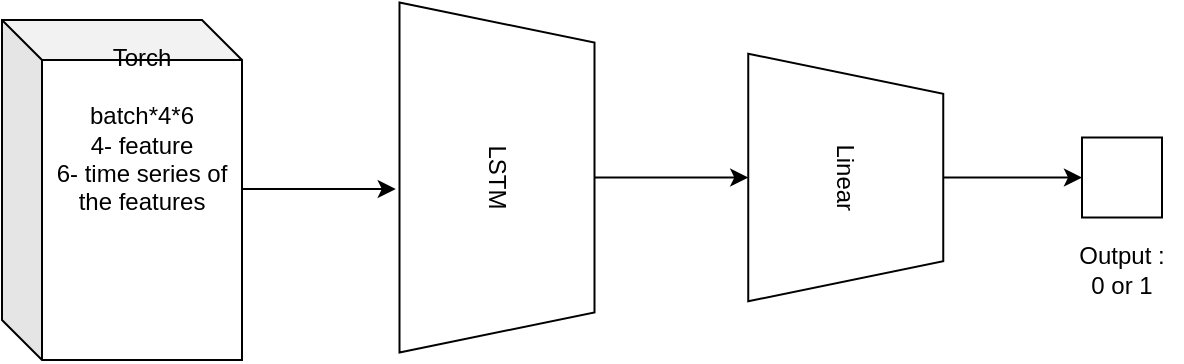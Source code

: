 <mxfile version="16.2.3" type="github">
  <diagram id="kgpKYQtTHZ0yAKxKKP6v" name="Page-1">
    <mxGraphModel dx="1038" dy="539" grid="1" gridSize="10" guides="1" tooltips="1" connect="1" arrows="1" fold="1" page="1" pageScale="1" pageWidth="850" pageHeight="1100" math="0" shadow="0">
      <root>
        <mxCell id="0" />
        <mxCell id="1" parent="0" />
        <mxCell id="J1fd0d7HcE3VnsAOysy8-1" value="" style="shape=cube;whiteSpace=wrap;html=1;boundedLbl=1;backgroundOutline=1;darkOpacity=0.05;darkOpacity2=0.1;" vertex="1" parent="1">
          <mxGeometry x="90" y="210" width="120" height="170" as="geometry" />
        </mxCell>
        <mxCell id="J1fd0d7HcE3VnsAOysy8-2" value="Torch&lt;br&gt;&lt;br&gt;batch*4*6&lt;br&gt;4- feature&lt;br&gt;6- time series of the features" style="text;html=1;strokeColor=none;fillColor=none;align=center;verticalAlign=middle;whiteSpace=wrap;rounded=0;" vertex="1" parent="1">
          <mxGeometry x="110" y="250" width="100" height="30" as="geometry" />
        </mxCell>
        <mxCell id="J1fd0d7HcE3VnsAOysy8-4" value="LSTM" style="shape=trapezoid;perimeter=trapezoidPerimeter;whiteSpace=wrap;html=1;fixedSize=1;rotation=90;" vertex="1" parent="1">
          <mxGeometry x="250" y="240" width="175" height="97.5" as="geometry" />
        </mxCell>
        <mxCell id="J1fd0d7HcE3VnsAOysy8-6" value="" style="whiteSpace=wrap;html=1;aspect=fixed;" vertex="1" parent="1">
          <mxGeometry x="630" y="268.75" width="40" height="40" as="geometry" />
        </mxCell>
        <mxCell id="J1fd0d7HcE3VnsAOysy8-7" value="Output : &lt;br&gt;0 or 1" style="text;html=1;strokeColor=none;fillColor=none;align=center;verticalAlign=middle;whiteSpace=wrap;rounded=0;" vertex="1" parent="1">
          <mxGeometry x="620" y="320" width="60" height="30" as="geometry" />
        </mxCell>
        <mxCell id="J1fd0d7HcE3VnsAOysy8-8" value="" style="endArrow=classic;html=1;rounded=0;entryX=0.5;entryY=1;entryDx=0;entryDy=0;exitX=0.5;exitY=0;exitDx=0;exitDy=0;" edge="1" parent="1" source="J1fd0d7HcE3VnsAOysy8-4" target="J1fd0d7HcE3VnsAOysy8-5">
          <mxGeometry width="50" height="50" relative="1" as="geometry">
            <mxPoint x="410" y="290" as="sourcePoint" />
            <mxPoint x="460" y="240" as="targetPoint" />
          </mxGeometry>
        </mxCell>
        <mxCell id="J1fd0d7HcE3VnsAOysy8-10" value="" style="endArrow=classic;html=1;rounded=0;entryX=0.5;entryY=1;entryDx=0;entryDy=0;exitX=0.5;exitY=0;exitDx=0;exitDy=0;startArrow=none;" edge="1" parent="1" source="J1fd0d7HcE3VnsAOysy8-5">
          <mxGeometry width="50" height="50" relative="1" as="geometry">
            <mxPoint x="396.25" y="298.75" as="sourcePoint" />
            <mxPoint x="463.125" y="298.75" as="targetPoint" />
          </mxGeometry>
        </mxCell>
        <mxCell id="J1fd0d7HcE3VnsAOysy8-5" value="Linear" style="shape=trapezoid;perimeter=trapezoidPerimeter;whiteSpace=wrap;html=1;fixedSize=1;rotation=90;" vertex="1" parent="1">
          <mxGeometry x="450" y="240" width="123.75" height="97.5" as="geometry" />
        </mxCell>
        <mxCell id="J1fd0d7HcE3VnsAOysy8-13" value="" style="endArrow=classic;html=1;rounded=0;entryX=0;entryY=0.5;entryDx=0;entryDy=0;exitX=0.5;exitY=0;exitDx=0;exitDy=0;" edge="1" parent="1" source="J1fd0d7HcE3VnsAOysy8-5" target="J1fd0d7HcE3VnsAOysy8-6">
          <mxGeometry width="50" height="50" relative="1" as="geometry">
            <mxPoint x="573.75" y="288.25" as="sourcePoint" />
            <mxPoint x="650.625" y="288.25" as="targetPoint" />
          </mxGeometry>
        </mxCell>
        <mxCell id="J1fd0d7HcE3VnsAOysy8-14" value="" style="endArrow=classic;html=1;rounded=0;entryX=0.5;entryY=1;entryDx=0;entryDy=0;exitX=0.5;exitY=0;exitDx=0;exitDy=0;" edge="1" parent="1">
          <mxGeometry width="50" height="50" relative="1" as="geometry">
            <mxPoint x="210" y="294.5" as="sourcePoint" />
            <mxPoint x="286.875" y="294.5" as="targetPoint" />
          </mxGeometry>
        </mxCell>
      </root>
    </mxGraphModel>
  </diagram>
</mxfile>

